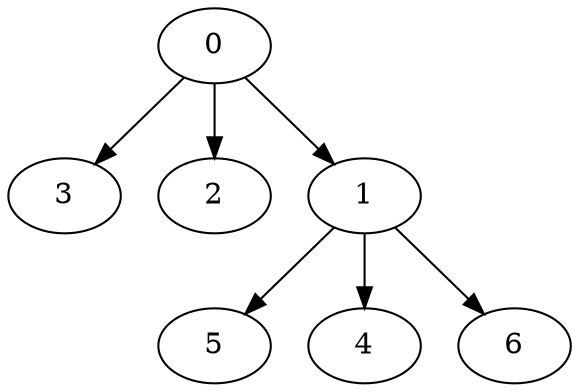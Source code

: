 digraph "Nodes_7_OutTree-output" {
	 5	 [Weight=7.0,Start=15.0,Processor=0];
	 3	 [Weight=6.0,Start=22.0,Processor=0];
	 2	 [Weight=5.0,Start=11.0,Processor=1];
	 0	 [Weight=5.0,Start=0.0,Processor=1];
	 1	 [Weight=6.0,Start=5.0,Processor=1];
	 4	 [Weight=4.0,Start=23.0,Processor=1];
	 6	 [Weight=7.0,Start=16.0,Processor=1];
	 0 -> 1	[Weight=15.0];
	 0 -> 2	[Weight=11.0];
	 0 -> 3	[Weight=11.0];
	 1 -> 4	[Weight=19.0];
	 1 -> 5	[Weight=4.0];
	 1 -> 6	[Weight=21.0];
}
